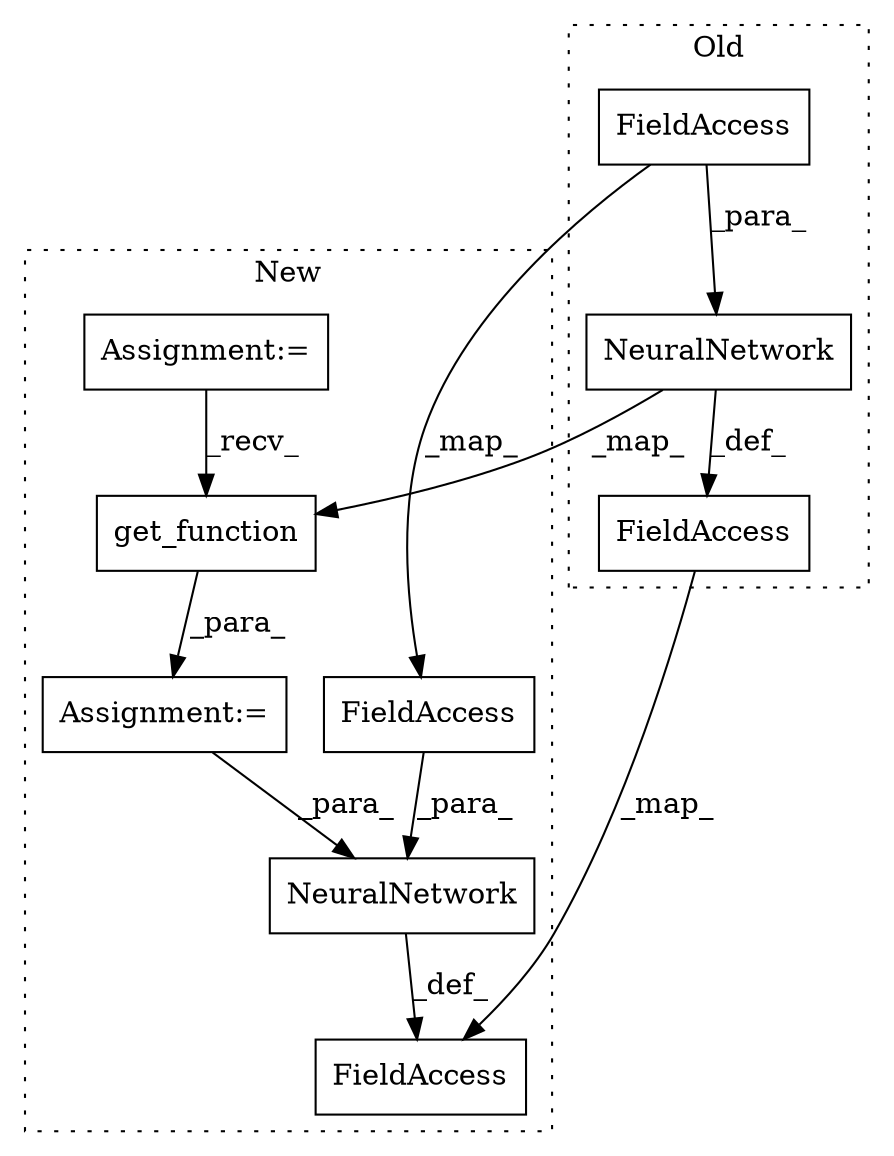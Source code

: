 digraph G {
subgraph cluster0 {
1 [label="NeuralNetwork" a="32" s="1939,1978" l="14,1" shape="box"];
7 [label="FieldAccess" a="22" s="1919" l="19" shape="box"];
9 [label="FieldAccess" a="22" s="1968" l="10" shape="box"];
label = "Old";
style="dotted";
}
subgraph cluster1 {
2 [label="get_function" a="32" s="2065,2092" l="13,1" shape="box"];
3 [label="NeuralNetwork" a="32" s="2121,2161" l="14,1" shape="box"];
4 [label="Assignment:=" a="7" s="2059" l="1" shape="box"];
5 [label="Assignment:=" a="7" s="879" l="4" shape="box"];
6 [label="FieldAccess" a="22" s="2101" l="19" shape="box"];
8 [label="FieldAccess" a="22" s="2151" l="10" shape="box"];
label = "New";
style="dotted";
}
1 -> 2 [label="_map_"];
1 -> 7 [label="_def_"];
2 -> 4 [label="_para_"];
3 -> 6 [label="_def_"];
4 -> 3 [label="_para_"];
5 -> 2 [label="_recv_"];
7 -> 6 [label="_map_"];
8 -> 3 [label="_para_"];
9 -> 8 [label="_map_"];
9 -> 1 [label="_para_"];
}